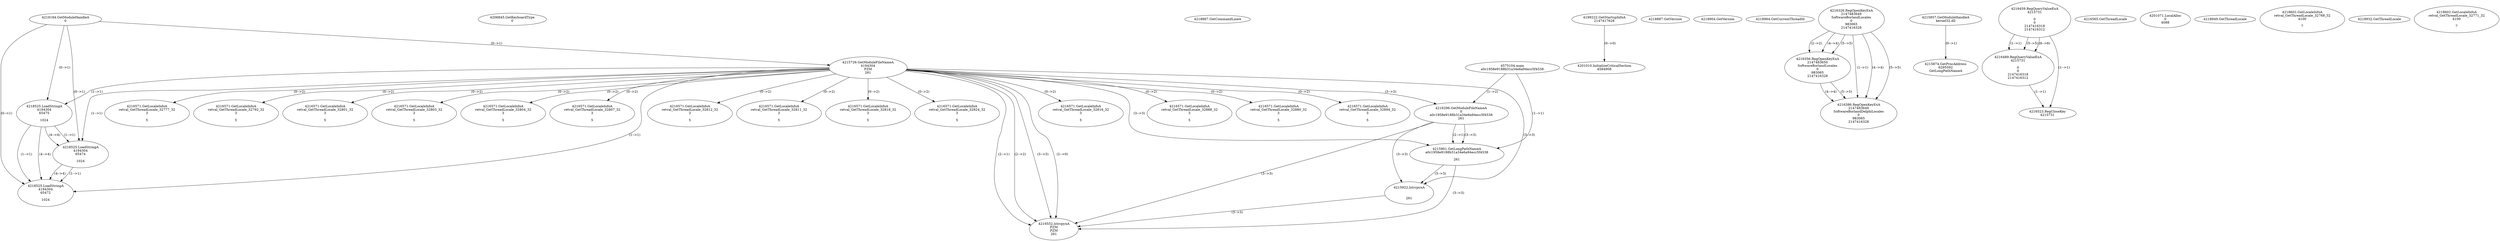// Global SCDG with merge call
digraph {
	0 [label="4575104.main
a0c1958e9188b31a34e6a94ecc5f4538"]
	1 [label="4219184.GetModuleHandleA
0"]
	2 [label="4206845.GetKeyboardType
0"]
	3 [label="4218867.GetCommandLineA
"]
	4 [label="4199222.GetStartupInfoA
2147417628"]
	5 [label="4218887.GetVersion
"]
	6 [label="4218904.GetVersion
"]
	7 [label="4218964.GetCurrentThreadId
"]
	8 [label="4215726.GetModuleFileNameA
4194304
PZM
261"]
	1 -> 8 [label="(0-->1)"]
	9 [label="4216296.GetModuleFileNameA
0
a0c1958e9188b31a34e6a94ecc5f4538
261"]
	0 -> 9 [label="(1-->2)"]
	8 -> 9 [label="(3-->3)"]
	10 [label="4216326.RegOpenKeyExA
2147483649
Software\Borland\Locales
0
983065
2147416328"]
	11 [label="4216356.RegOpenKeyExA
2147483650
Software\Borland\Locales
0
983065
2147416328"]
	10 -> 11 [label="(2-->2)"]
	10 -> 11 [label="(4-->4)"]
	10 -> 11 [label="(5-->5)"]
	12 [label="4216386.RegOpenKeyExA
2147483649
Software\Borland\Delphi\Locales
0
983065
2147416328"]
	10 -> 12 [label="(1-->1)"]
	10 -> 12 [label="(4-->4)"]
	11 -> 12 [label="(4-->4)"]
	10 -> 12 [label="(5-->5)"]
	11 -> 12 [label="(5-->5)"]
	13 [label="4215857.GetModuleHandleA
kernel32.dll"]
	14 [label="4215874.GetProcAddress
6295592
GetLongPathNameA"]
	13 -> 14 [label="(0-->1)"]
	15 [label="4215901.GetLongPathNameA
a0c1958e9188b31a34e6a94ecc5f4538

261"]
	0 -> 15 [label="(1-->1)"]
	9 -> 15 [label="(2-->1)"]
	8 -> 15 [label="(3-->3)"]
	9 -> 15 [label="(3-->3)"]
	16 [label="4215922.lstrcpynA


261"]
	8 -> 16 [label="(3-->3)"]
	9 -> 16 [label="(3-->3)"]
	15 -> 16 [label="(3-->3)"]
	17 [label="4216459.RegQueryValueExA
4215731

0
0
2147416318
2147416312"]
	18 [label="4216489.RegQueryValueExA
4215731

0
0
2147416318
2147416312"]
	17 -> 18 [label="(1-->1)"]
	17 -> 18 [label="(5-->5)"]
	17 -> 18 [label="(6-->6)"]
	19 [label="4216523.RegCloseKey
4215731"]
	17 -> 19 [label="(1-->1)"]
	18 -> 19 [label="(1-->1)"]
	20 [label="4216552.lstrcpynA
PZM
PZM
261"]
	8 -> 20 [label="(2-->1)"]
	8 -> 20 [label="(2-->2)"]
	8 -> 20 [label="(3-->3)"]
	9 -> 20 [label="(3-->3)"]
	15 -> 20 [label="(3-->3)"]
	16 -> 20 [label="(3-->3)"]
	8 -> 20 [label="(2-->0)"]
	21 [label="4216565.GetThreadLocale
"]
	22 [label="4216571.GetLocaleInfoA
retval_GetThreadLocale_32816_32
3

5"]
	8 -> 22 [label="(0-->2)"]
	23 [label="4218525.LoadStringA
4194304
65475

1024"]
	1 -> 23 [label="(0-->1)"]
	8 -> 23 [label="(1-->1)"]
	24 [label="4218525.LoadStringA
4194304
65474

1024"]
	1 -> 24 [label="(0-->1)"]
	8 -> 24 [label="(1-->1)"]
	23 -> 24 [label="(1-->1)"]
	23 -> 24 [label="(4-->4)"]
	25 [label="4218525.LoadStringA
4194304
65472

1024"]
	1 -> 25 [label="(0-->1)"]
	8 -> 25 [label="(1-->1)"]
	23 -> 25 [label="(1-->1)"]
	24 -> 25 [label="(1-->1)"]
	23 -> 25 [label="(4-->4)"]
	24 -> 25 [label="(4-->4)"]
	26 [label="4201010.InitializeCriticalSection
4584908"]
	4 -> 26 [label="(0-->0)"]
	27 [label="4201071.LocalAlloc
0
4088"]
	28 [label="4218949.GetThreadLocale
"]
	29 [label="4218602.GetLocaleInfoA
retval_GetThreadLocale_32768_32
4100

7"]
	30 [label="4216571.GetLocaleInfoA
retval_GetThreadLocale_32888_32
3

5"]
	8 -> 30 [label="(0-->2)"]
	31 [label="4218932.GetThreadLocale
"]
	32 [label="4218602.GetLocaleInfoA
retval_GetThreadLocale_32771_32
4100

7"]
	33 [label="4216571.GetLocaleInfoA
retval_GetThreadLocale_32880_32
3

5"]
	8 -> 33 [label="(0-->2)"]
	34 [label="4216571.GetLocaleInfoA
retval_GetThreadLocale_32894_32
3

5"]
	8 -> 34 [label="(0-->2)"]
	35 [label="4216571.GetLocaleInfoA
retval_GetThreadLocale_32777_32
3

5"]
	8 -> 35 [label="(0-->2)"]
	36 [label="4216571.GetLocaleInfoA
retval_GetThreadLocale_32792_32
3

5"]
	8 -> 36 [label="(0-->2)"]
	37 [label="4216571.GetLocaleInfoA
retval_GetThreadLocale_32801_32
3

5"]
	8 -> 37 [label="(0-->2)"]
	38 [label="4216571.GetLocaleInfoA
retval_GetThreadLocale_32803_32
3

5"]
	8 -> 38 [label="(0-->2)"]
	39 [label="4216571.GetLocaleInfoA
retval_GetThreadLocale_32804_32
3

5"]
	8 -> 39 [label="(0-->2)"]
	40 [label="4216571.GetLocaleInfoA
retval_GetThreadLocale_32807_32
3

5"]
	8 -> 40 [label="(0-->2)"]
	41 [label="4216571.GetLocaleInfoA
retval_GetThreadLocale_32812_32
3

5"]
	8 -> 41 [label="(0-->2)"]
	42 [label="4216571.GetLocaleInfoA
retval_GetThreadLocale_32811_32
3

5"]
	8 -> 42 [label="(0-->2)"]
	43 [label="4216571.GetLocaleInfoA
retval_GetThreadLocale_32818_32
3

5"]
	8 -> 43 [label="(0-->2)"]
	44 [label="4216571.GetLocaleInfoA
retval_GetThreadLocale_32824_32
3

5"]
	8 -> 44 [label="(0-->2)"]
}
